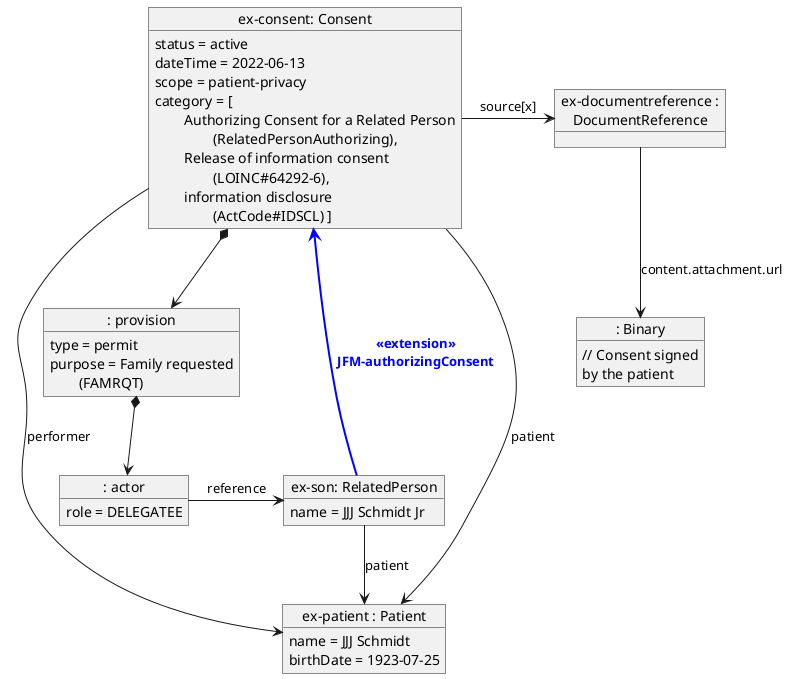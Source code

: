 @startuml
object "ex-documentreference :\nDocumentReference" as docref
object ": Binary" as doc
docref --> doc : content.attachment.url
doc : // Consent signed\nby the patient
object "ex-patient : Patient" as pat
pat : name = JJJ Schmidt
pat : birthDate = 1923-07-25
object "ex-son: RelatedPerson" as rel
rel : name = JJJ Schmidt Jr
rel --> pat : patient
object "ex-consent: Consent" as consent

consent : status = active
consent : dateTime = 2022-06-13
consent : scope = patient-privacy
consent : category = [\n\tAuthorizing Consent for a Related Person\n\t\t(RelatedPersonAuthorizing),\n\tRelease of information consent\n\t\t(LOINC#64292-6),\n\tinformation disclosure\n\t\t(ActCode#IDSCL) ]
consent -> pat : patient
consent -> pat : performer
consent <--[#blue,bold] rel : <font color=blue>**<<extension>>**</font>\n<font color=blue>**JFM-authorizingConsent**</font>
consent -> docref : source[x]
object ": provision" as prov
consent *--> prov
prov : type = permit
prov : purpose = Family requested\n\t(FAMRQT)
object ": actor" as provactor0
prov *-d-> provactor0
provactor0 -> rel : reference
provactor0 : role = DELEGATEE


@enduml